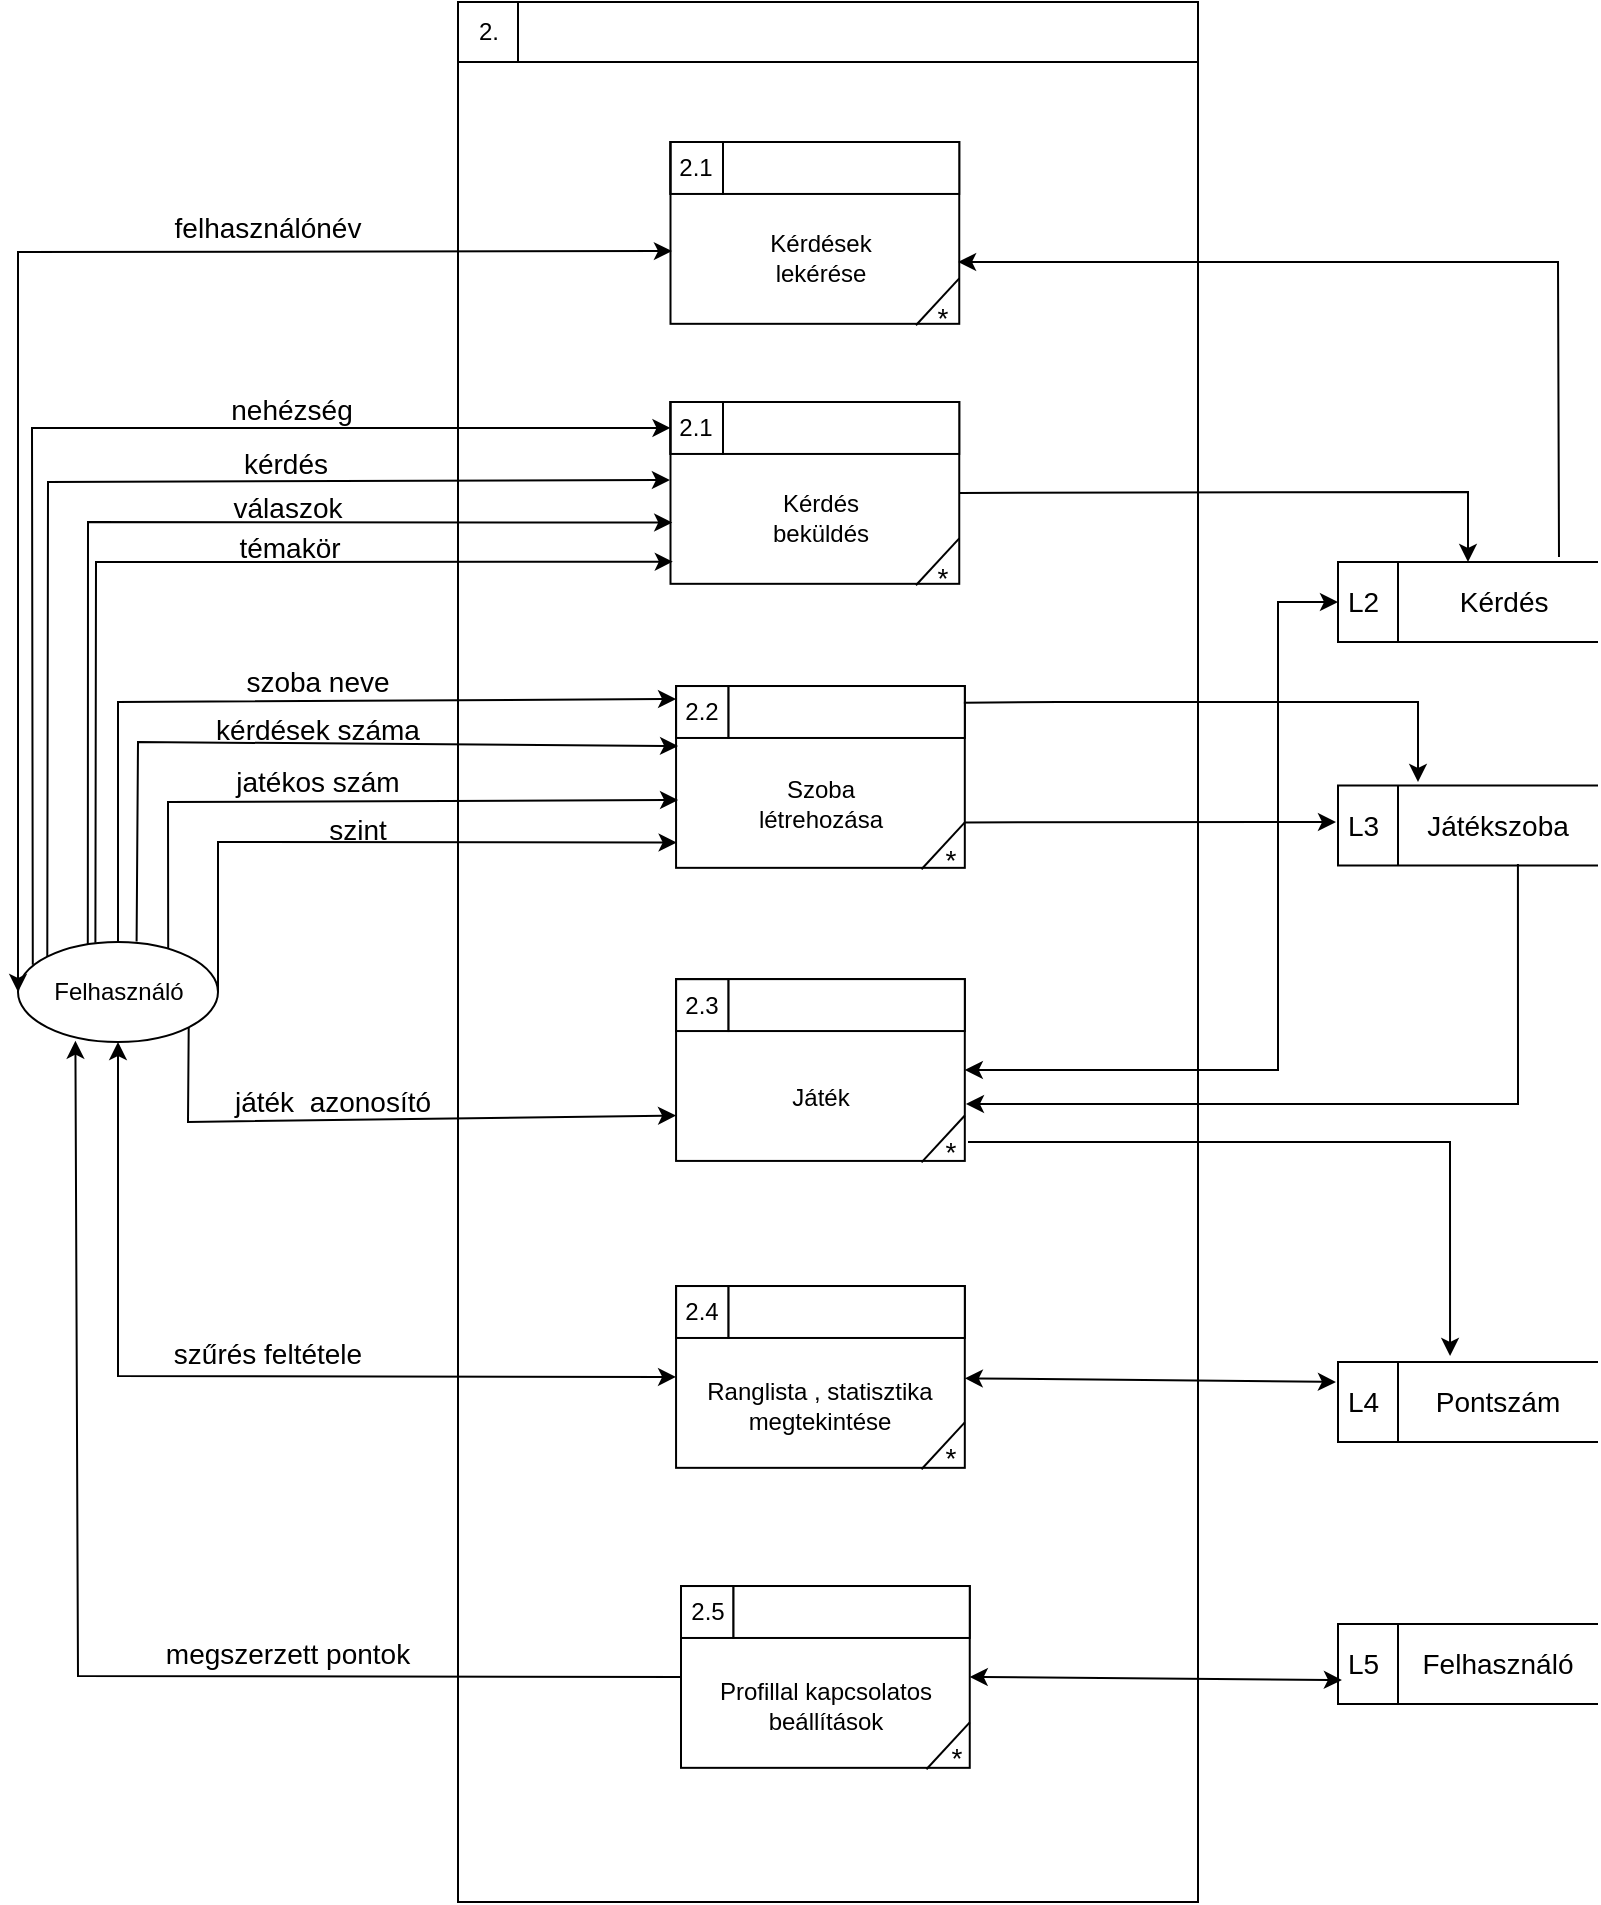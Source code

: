 <mxfile version="20.8.16" type="device"><diagram name="1 oldal" id="gafh88qSsxa4WqIVAUQz"><mxGraphModel dx="1102" dy="1198" grid="1" gridSize="10" guides="1" tooltips="1" connect="1" arrows="1" fold="1" page="1" pageScale="1" pageWidth="827" pageHeight="1169" background="#ffffff" math="0" shadow="0"><root><mxCell id="0"/><mxCell id="1" parent="0"/><mxCell id="ZIrTCsWMj2bmvXyRbAQw-6" value="Felhasználó" style="shape=ellipse;html=1;dashed=0;whitespace=wrap;perimeter=ellipsePerimeter;" parent="1" vertex="1"><mxGeometry x="30" y="520" width="100" height="50" as="geometry"/></mxCell><mxCell id="ZIrTCsWMj2bmvXyRbAQw-2" value="" style="html=1;dashed=0;whitespace=wrap;rounded=0;sketch=0;strokeColor=#000000;align=left;" parent="1" vertex="1"><mxGeometry x="250" y="50" width="370" height="950" as="geometry"/></mxCell><mxCell id="ZIrTCsWMj2bmvXyRbAQw-3" value="2." style="text;html=1;resizable=0;autosize=1;align=center;verticalAlign=middle;points=[];fillColor=none;rounded=0;sketch=0;strokeColor=#000000;" parent="1" vertex="1"><mxGeometry x="250" y="50" width="30" height="30" as="geometry"/></mxCell><mxCell id="ZIrTCsWMj2bmvXyRbAQw-5" value="" style="rounded=0;whiteSpace=wrap;html=1;sketch=0;strokeColor=#000000;align=center;" parent="1" vertex="1"><mxGeometry x="280" y="50" width="340" height="30" as="geometry"/></mxCell><mxCell id="ZIrTCsWMj2bmvXyRbAQw-7" value="" style="group" parent="1" vertex="1" connectable="0"><mxGeometry x="356.25" y="250" width="157.5" height="102.926" as="geometry"/></mxCell><mxCell id="ZIrTCsWMj2bmvXyRbAQw-8" value="" style="whiteSpace=wrap;html=1;rounded=0;sketch=0;align=left;" parent="ZIrTCsWMj2bmvXyRbAQw-7" vertex="1"><mxGeometry width="26.25" height="25.974" as="geometry"/></mxCell><mxCell id="ZIrTCsWMj2bmvXyRbAQw-19" value="" style="group" parent="ZIrTCsWMj2bmvXyRbAQw-7" vertex="1" connectable="0"><mxGeometry width="150.937" height="102.926" as="geometry"/></mxCell><mxCell id="ZIrTCsWMj2bmvXyRbAQw-9" value="" style="html=1;dashed=0;whitespace=wrap;rounded=0;sketch=0;align=left;" parent="ZIrTCsWMj2bmvXyRbAQw-19" vertex="1"><mxGeometry width="144.375" height="90.909" as="geometry"/></mxCell><mxCell id="ZIrTCsWMj2bmvXyRbAQw-10" value="2.1" style="text;html=1;fillColor=none;align=center;verticalAlign=middle;whiteSpace=wrap;rounded=0;sketch=0;strokeColor=#000000;" parent="ZIrTCsWMj2bmvXyRbAQw-19" vertex="1"><mxGeometry width="26.25" height="25.974" as="geometry"/></mxCell><mxCell id="ZIrTCsWMj2bmvXyRbAQw-13" value="*" style="text;html=1;resizable=0;autosize=1;align=center;verticalAlign=middle;points=[];fillColor=none;strokeColor=none;rounded=0;sketch=0;fontSize=14;" parent="ZIrTCsWMj2bmvXyRbAQw-19" vertex="1"><mxGeometry x="120.938" y="72.926" width="30" height="30" as="geometry"/></mxCell><mxCell id="ZIrTCsWMj2bmvXyRbAQw-15" value="" style="rounded=0;whiteSpace=wrap;html=1;" parent="ZIrTCsWMj2bmvXyRbAQw-19" vertex="1"><mxGeometry x="26.25" width="118.125" height="25.974" as="geometry"/></mxCell><mxCell id="ZIrTCsWMj2bmvXyRbAQw-17" value="Kérdés beküldés" style="text;html=1;strokeColor=none;fillColor=none;align=center;verticalAlign=middle;whiteSpace=wrap;rounded=0;" parent="ZIrTCsWMj2bmvXyRbAQw-19" vertex="1"><mxGeometry x="36.094" y="38.961" width="78.75" height="38.961" as="geometry"/></mxCell><mxCell id="ZIrTCsWMj2bmvXyRbAQw-12" value="" style="endArrow=none;html=1;entryX=1;entryY=0.75;entryDx=0;entryDy=0;exitX=0.85;exitY=1.008;exitDx=0;exitDy=0;exitPerimeter=0;rounded=0;" parent="ZIrTCsWMj2bmvXyRbAQw-19" source="ZIrTCsWMj2bmvXyRbAQw-9" target="ZIrTCsWMj2bmvXyRbAQw-9" edge="1"><mxGeometry width="50" height="50" relative="1" as="geometry"><mxPoint x="-39.375" y="25.974" as="sourcePoint"/><mxPoint x="26.25" y="-38.961" as="targetPoint"/></mxGeometry></mxCell><mxCell id="ZIrTCsWMj2bmvXyRbAQw-55" value="" style="group" parent="1" vertex="1" connectable="0"><mxGeometry x="359.03" y="390" width="151.938" height="104.006" as="geometry"/></mxCell><mxCell id="ZIrTCsWMj2bmvXyRbAQw-26" value="" style="html=1;dashed=0;whitespace=wrap;rounded=0;sketch=0;align=left;" parent="ZIrTCsWMj2bmvXyRbAQw-55" vertex="1"><mxGeometry y="2.01" width="144.375" height="90.909" as="geometry"/></mxCell><mxCell id="ZIrTCsWMj2bmvXyRbAQw-27" value="2.2" style="text;html=1;fillColor=none;align=center;verticalAlign=middle;whiteSpace=wrap;rounded=0;sketch=0;strokeColor=#000000;" parent="ZIrTCsWMj2bmvXyRbAQw-55" vertex="1"><mxGeometry y="2.01" width="26.25" height="25.974" as="geometry"/></mxCell><mxCell id="ZIrTCsWMj2bmvXyRbAQw-28" value="*" style="text;html=1;resizable=0;autosize=1;align=center;verticalAlign=middle;points=[];fillColor=none;strokeColor=none;rounded=0;sketch=0;fontSize=14;" parent="ZIrTCsWMj2bmvXyRbAQw-55" vertex="1"><mxGeometry x="121.938" y="74.006" width="30" height="30" as="geometry"/></mxCell><mxCell id="ZIrTCsWMj2bmvXyRbAQw-29" value="" style="rounded=0;whiteSpace=wrap;html=1;" parent="ZIrTCsWMj2bmvXyRbAQw-55" vertex="1"><mxGeometry x="26.25" y="2.01" width="118.125" height="25.974" as="geometry"/></mxCell><mxCell id="ZIrTCsWMj2bmvXyRbAQw-30" value="Szoba létrehozása" style="text;html=1;strokeColor=none;fillColor=none;align=center;verticalAlign=middle;whiteSpace=wrap;rounded=0;" parent="ZIrTCsWMj2bmvXyRbAQw-55" vertex="1"><mxGeometry x="32.814" y="42.011" width="78.75" height="38.961" as="geometry"/></mxCell><mxCell id="ZIrTCsWMj2bmvXyRbAQw-31" value="" style="endArrow=none;html=1;entryX=1;entryY=0.75;entryDx=0;entryDy=0;exitX=0.85;exitY=1.008;exitDx=0;exitDy=0;exitPerimeter=0;rounded=0;" parent="ZIrTCsWMj2bmvXyRbAQw-55" source="ZIrTCsWMj2bmvXyRbAQw-26" target="ZIrTCsWMj2bmvXyRbAQw-26" edge="1"><mxGeometry width="50" height="50" relative="1" as="geometry"><mxPoint x="-401.875" y="-100.006" as="sourcePoint"/><mxPoint x="-336.25" y="-164.941" as="targetPoint"/></mxGeometry></mxCell><mxCell id="ZIrTCsWMj2bmvXyRbAQw-56" value="" style="group" parent="1" vertex="1" connectable="0"><mxGeometry x="359.03" y="536.54" width="151.938" height="103.456" as="geometry"/></mxCell><mxCell id="ZIrTCsWMj2bmvXyRbAQw-33" value="" style="html=1;dashed=0;whitespace=wrap;rounded=0;sketch=0;align=left;" parent="ZIrTCsWMj2bmvXyRbAQw-56" vertex="1"><mxGeometry y="2.01" width="144.375" height="90.909" as="geometry"/></mxCell><mxCell id="ZIrTCsWMj2bmvXyRbAQw-34" value="2.3" style="text;html=1;fillColor=none;align=center;verticalAlign=middle;whiteSpace=wrap;rounded=0;sketch=0;strokeColor=#000000;" parent="ZIrTCsWMj2bmvXyRbAQw-56" vertex="1"><mxGeometry y="2.01" width="26.25" height="25.974" as="geometry"/></mxCell><mxCell id="ZIrTCsWMj2bmvXyRbAQw-35" value="*" style="text;html=1;resizable=0;autosize=1;align=center;verticalAlign=middle;points=[];fillColor=none;strokeColor=none;rounded=0;sketch=0;fontSize=14;" parent="ZIrTCsWMj2bmvXyRbAQw-56" vertex="1"><mxGeometry x="121.938" y="73.456" width="30" height="30" as="geometry"/></mxCell><mxCell id="ZIrTCsWMj2bmvXyRbAQw-36" value="" style="rounded=0;whiteSpace=wrap;html=1;" parent="ZIrTCsWMj2bmvXyRbAQw-56" vertex="1"><mxGeometry x="26.25" y="2.01" width="118.125" height="25.974" as="geometry"/></mxCell><mxCell id="ZIrTCsWMj2bmvXyRbAQw-37" value="Játék" style="text;html=1;strokeColor=none;fillColor=none;align=center;verticalAlign=middle;whiteSpace=wrap;rounded=0;" parent="ZIrTCsWMj2bmvXyRbAQw-56" vertex="1"><mxGeometry x="33.124" y="42.461" width="78.75" height="38.961" as="geometry"/></mxCell><mxCell id="ZIrTCsWMj2bmvXyRbAQw-38" value="" style="endArrow=none;html=1;entryX=1;entryY=0.75;entryDx=0;entryDy=0;exitX=0.85;exitY=1.008;exitDx=0;exitDy=0;exitPerimeter=0;rounded=0;" parent="ZIrTCsWMj2bmvXyRbAQw-56" source="ZIrTCsWMj2bmvXyRbAQw-33" target="ZIrTCsWMj2bmvXyRbAQw-33" edge="1"><mxGeometry width="50" height="50" relative="1" as="geometry"><mxPoint x="-404.845" y="-99.556" as="sourcePoint"/><mxPoint x="-339.22" y="-164.491" as="targetPoint"/></mxGeometry></mxCell><mxCell id="ZIrTCsWMj2bmvXyRbAQw-57" value="" style="group" parent="1" vertex="1" connectable="0"><mxGeometry x="359.03" y="690" width="151.938" height="103.456" as="geometry"/></mxCell><mxCell id="ZIrTCsWMj2bmvXyRbAQw-40" value="" style="html=1;dashed=0;whitespace=wrap;rounded=0;sketch=0;align=left;" parent="ZIrTCsWMj2bmvXyRbAQw-57" vertex="1"><mxGeometry y="2.01" width="144.375" height="90.909" as="geometry"/></mxCell><mxCell id="ZIrTCsWMj2bmvXyRbAQw-41" value="2.4" style="text;html=1;fillColor=none;align=center;verticalAlign=middle;whiteSpace=wrap;rounded=0;sketch=0;strokeColor=#000000;" parent="ZIrTCsWMj2bmvXyRbAQw-57" vertex="1"><mxGeometry y="2.01" width="26.25" height="25.974" as="geometry"/></mxCell><mxCell id="ZIrTCsWMj2bmvXyRbAQw-42" value="*" style="text;html=1;resizable=0;autosize=1;align=center;verticalAlign=middle;points=[];fillColor=none;strokeColor=none;rounded=0;sketch=0;fontSize=14;" parent="ZIrTCsWMj2bmvXyRbAQw-57" vertex="1"><mxGeometry x="121.938" y="73.456" width="30" height="30" as="geometry"/></mxCell><mxCell id="ZIrTCsWMj2bmvXyRbAQw-43" value="" style="rounded=0;whiteSpace=wrap;html=1;" parent="ZIrTCsWMj2bmvXyRbAQw-57" vertex="1"><mxGeometry x="26.25" y="2.01" width="118.125" height="25.974" as="geometry"/></mxCell><mxCell id="ZIrTCsWMj2bmvXyRbAQw-44" value="Ranglista , statisztika megtekintése" style="text;html=1;strokeColor=none;fillColor=none;align=center;verticalAlign=middle;whiteSpace=wrap;rounded=0;" parent="ZIrTCsWMj2bmvXyRbAQw-57" vertex="1"><mxGeometry x="7.19" y="42.46" width="130" height="38.96" as="geometry"/></mxCell><mxCell id="ZIrTCsWMj2bmvXyRbAQw-45" value="" style="endArrow=none;html=1;entryX=1;entryY=0.75;entryDx=0;entryDy=0;exitX=0.85;exitY=1.008;exitDx=0;exitDy=0;exitPerimeter=0;rounded=0;" parent="ZIrTCsWMj2bmvXyRbAQw-57" source="ZIrTCsWMj2bmvXyRbAQw-40" target="ZIrTCsWMj2bmvXyRbAQw-40" edge="1"><mxGeometry width="50" height="50" relative="1" as="geometry"><mxPoint x="-401.875" y="-109.556" as="sourcePoint"/><mxPoint x="-336.25" y="-174.491" as="targetPoint"/></mxGeometry></mxCell><mxCell id="ZIrTCsWMj2bmvXyRbAQw-58" value="" style="group" parent="1" vertex="1" connectable="0"><mxGeometry x="361.5" y="840" width="152.938" height="103.466" as="geometry"/></mxCell><mxCell id="ZIrTCsWMj2bmvXyRbAQw-47" value="" style="html=1;dashed=0;whitespace=wrap;rounded=0;sketch=0;align=left;" parent="ZIrTCsWMj2bmvXyRbAQw-58" vertex="1"><mxGeometry y="2.01" width="144.375" height="90.909" as="geometry"/></mxCell><mxCell id="ZIrTCsWMj2bmvXyRbAQw-48" value="2.5" style="text;html=1;fillColor=none;align=center;verticalAlign=middle;whiteSpace=wrap;rounded=0;sketch=0;strokeColor=#000000;" parent="ZIrTCsWMj2bmvXyRbAQw-58" vertex="1"><mxGeometry y="2.01" width="26.25" height="25.974" as="geometry"/></mxCell><mxCell id="ZIrTCsWMj2bmvXyRbAQw-49" value="*" style="text;html=1;resizable=0;autosize=1;align=center;verticalAlign=middle;points=[];fillColor=none;strokeColor=none;rounded=0;sketch=0;fontSize=14;" parent="ZIrTCsWMj2bmvXyRbAQw-58" vertex="1"><mxGeometry x="122.938" y="73.466" width="30" height="30" as="geometry"/></mxCell><mxCell id="ZIrTCsWMj2bmvXyRbAQw-50" value="" style="rounded=0;whiteSpace=wrap;html=1;" parent="ZIrTCsWMj2bmvXyRbAQw-58" vertex="1"><mxGeometry x="26.25" y="2.01" width="118.125" height="25.974" as="geometry"/></mxCell><mxCell id="ZIrTCsWMj2bmvXyRbAQw-51" value="Profillal kapcsolatos beállítások" style="text;html=1;strokeColor=none;fillColor=none;align=center;verticalAlign=middle;whiteSpace=wrap;rounded=0;" parent="ZIrTCsWMj2bmvXyRbAQw-58" vertex="1"><mxGeometry x="12.19" y="42.47" width="120" height="38.96" as="geometry"/></mxCell><mxCell id="ZIrTCsWMj2bmvXyRbAQw-52" value="" style="endArrow=none;html=1;entryX=1;entryY=0.75;entryDx=0;entryDy=0;exitX=0.85;exitY=1.008;exitDx=0;exitDy=0;exitPerimeter=0;rounded=0;" parent="ZIrTCsWMj2bmvXyRbAQw-58" source="ZIrTCsWMj2bmvXyRbAQw-47" target="ZIrTCsWMj2bmvXyRbAQw-47" edge="1"><mxGeometry width="50" height="50" relative="1" as="geometry"><mxPoint x="-405.155" y="-109.546" as="sourcePoint"/><mxPoint x="-339.53" y="-174.481" as="targetPoint"/></mxGeometry></mxCell><mxCell id="ZIrTCsWMj2bmvXyRbAQw-59" value="L2" style="html=1;dashed=0;whitespace=wrap;shape=mxgraph.dfd.dataStoreID;align=left;spacingLeft=3;points=[[0,0],[0.5,0],[1,0],[0,0.5],[1,0.5],[0,1],[0.5,1],[1,1]];fontSize=14;" parent="1" vertex="1"><mxGeometry x="690" y="330" width="130" height="40" as="geometry"/></mxCell><mxCell id="ZIrTCsWMj2bmvXyRbAQw-60" value="Kérdés&amp;nbsp;" style="text;html=1;strokeColor=none;fillColor=none;align=center;verticalAlign=middle;whiteSpace=wrap;rounded=0;fontSize=14;" parent="1" vertex="1"><mxGeometry x="730" y="335" width="90" height="30" as="geometry"/></mxCell><mxCell id="ZIrTCsWMj2bmvXyRbAQw-61" value="" style="endArrow=classic;html=1;rounded=0;fontSize=14;entryX=-0.002;entryY=0.429;entryDx=0;entryDy=0;exitX=0;exitY=0;exitDx=0;exitDy=0;entryPerimeter=0;" parent="1" target="ZIrTCsWMj2bmvXyRbAQw-9" edge="1" source="ZIrTCsWMj2bmvXyRbAQw-6"><mxGeometry width="50" height="50" relative="1" as="geometry"><mxPoint x="110" y="400" as="sourcePoint"/><mxPoint x="360" y="165" as="targetPoint"/><Array as="points"><mxPoint x="45" y="290"/></Array></mxGeometry></mxCell><mxCell id="ZIrTCsWMj2bmvXyRbAQw-62" value="kérdés" style="text;html=1;strokeColor=none;fillColor=none;align=center;verticalAlign=middle;whiteSpace=wrap;rounded=0;fontSize=14;" parent="1" vertex="1"><mxGeometry x="134" y="266.46" width="60" height="30" as="geometry"/></mxCell><mxCell id="ZIrTCsWMj2bmvXyRbAQw-63" value="" style="endArrow=classic;html=1;rounded=0;fontSize=14;entryX=0.006;entryY=0.663;entryDx=0;entryDy=0;entryPerimeter=0;exitX=0.349;exitY=0.031;exitDx=0;exitDy=0;exitPerimeter=0;" parent="1" source="ZIrTCsWMj2bmvXyRbAQw-6" target="ZIrTCsWMj2bmvXyRbAQw-9" edge="1"><mxGeometry width="50" height="50" relative="1" as="geometry"><mxPoint x="140" y="330" as="sourcePoint"/><mxPoint x="190" y="280" as="targetPoint"/><Array as="points"><mxPoint x="65" y="310"/></Array></mxGeometry></mxCell><mxCell id="ZIrTCsWMj2bmvXyRbAQw-64" value="válaszok" style="text;html=1;strokeColor=none;fillColor=none;align=center;verticalAlign=middle;whiteSpace=wrap;rounded=0;fontSize=14;" parent="1" vertex="1"><mxGeometry x="135" y="288.46" width="60" height="30" as="geometry"/></mxCell><mxCell id="ZIrTCsWMj2bmvXyRbAQw-65" value="" style="endArrow=classic;html=1;rounded=0;fontSize=14;entryX=0.5;entryY=0;entryDx=0;entryDy=0;exitX=1;exitY=0.5;exitDx=0;exitDy=0;" parent="1" source="ZIrTCsWMj2bmvXyRbAQw-9" target="ZIrTCsWMj2bmvXyRbAQw-59" edge="1"><mxGeometry width="50" height="50" relative="1" as="geometry"><mxPoint x="670" y="230" as="sourcePoint"/><mxPoint x="720" y="180" as="targetPoint"/><Array as="points"><mxPoint x="755" y="295"/></Array></mxGeometry></mxCell><mxCell id="ZIrTCsWMj2bmvXyRbAQw-66" value="" style="endArrow=classic;html=1;rounded=0;fontSize=14;entryX=0;entryY=0.25;entryDx=0;entryDy=0;" parent="1" source="ZIrTCsWMj2bmvXyRbAQw-6" target="ZIrTCsWMj2bmvXyRbAQw-27" edge="1"><mxGeometry width="50" height="50" relative="1" as="geometry"><mxPoint x="220" y="410" as="sourcePoint"/><mxPoint x="360" y="405" as="targetPoint"/><Array as="points"><mxPoint x="80" y="400"/></Array></mxGeometry></mxCell><mxCell id="ZIrTCsWMj2bmvXyRbAQw-67" value="" style="endArrow=classic;html=1;rounded=0;fontSize=14;entryX=0.007;entryY=0.33;entryDx=0;entryDy=0;entryPerimeter=0;exitX=0.593;exitY=-0.004;exitDx=0;exitDy=0;exitPerimeter=0;" parent="1" source="ZIrTCsWMj2bmvXyRbAQw-6" target="ZIrTCsWMj2bmvXyRbAQw-26" edge="1"><mxGeometry width="50" height="50" relative="1" as="geometry"><mxPoint x="220" y="410" as="sourcePoint"/><mxPoint x="270" y="360" as="targetPoint"/><Array as="points"><mxPoint x="90" y="420"/></Array></mxGeometry></mxCell><mxCell id="ZIrTCsWMj2bmvXyRbAQw-68" value="" style="endArrow=classic;html=1;rounded=0;fontSize=14;exitX=1;exitY=0.5;exitDx=0;exitDy=0;entryX=0.002;entryY=0.861;entryDx=0;entryDy=0;entryPerimeter=0;" parent="1" target="ZIrTCsWMj2bmvXyRbAQw-26" edge="1" source="ZIrTCsWMj2bmvXyRbAQw-6"><mxGeometry width="50" height="50" relative="1" as="geometry"><mxPoint x="145.456" y="409.373" as="sourcePoint"/><mxPoint x="363.944" y="343.101" as="targetPoint"/><Array as="points"><mxPoint x="130" y="470"/></Array></mxGeometry></mxCell><mxCell id="ZIrTCsWMj2bmvXyRbAQw-69" value="szoba neve" style="text;html=1;strokeColor=none;fillColor=none;align=center;verticalAlign=middle;whiteSpace=wrap;rounded=0;fontSize=14;" parent="1" vertex="1"><mxGeometry x="140" y="375" width="80" height="30" as="geometry"/></mxCell><mxCell id="ZIrTCsWMj2bmvXyRbAQw-70" value="kérdések száma" style="text;html=1;strokeColor=none;fillColor=none;align=center;verticalAlign=middle;whiteSpace=wrap;rounded=0;fontSize=14;" parent="1" vertex="1"><mxGeometry x="125" y="398.73" width="110" height="30" as="geometry"/></mxCell><mxCell id="ZIrTCsWMj2bmvXyRbAQw-71" value="szint" style="text;html=1;strokeColor=none;fillColor=none;align=center;verticalAlign=middle;whiteSpace=wrap;rounded=0;fontSize=14;" parent="1" vertex="1"><mxGeometry x="170" y="448.73" width="60" height="30" as="geometry"/></mxCell><mxCell id="ZIrTCsWMj2bmvXyRbAQw-73" value="" style="endArrow=classic;html=1;rounded=0;fontSize=14;entryX=0;entryY=0.75;entryDx=0;entryDy=0;exitX=1;exitY=1;exitDx=0;exitDy=0;" parent="1" source="ZIrTCsWMj2bmvXyRbAQw-6" target="ZIrTCsWMj2bmvXyRbAQw-33" edge="1"><mxGeometry width="50" height="50" relative="1" as="geometry"><mxPoint x="145" y="500" as="sourcePoint"/><mxPoint x="195" y="450" as="targetPoint"/><Array as="points"><mxPoint x="115" y="610"/></Array></mxGeometry></mxCell><mxCell id="ZIrTCsWMj2bmvXyRbAQw-74" value="játék&amp;nbsp; azonosító" style="text;html=1;strokeColor=none;fillColor=none;align=center;verticalAlign=middle;whiteSpace=wrap;rounded=0;fontSize=14;" parent="1" vertex="1"><mxGeometry x="125" y="585" width="125" height="30" as="geometry"/></mxCell><mxCell id="ZIrTCsWMj2bmvXyRbAQw-77" value="" style="endArrow=classic;html=1;rounded=0;fontSize=14;entryX=0;entryY=0.5;entryDx=0;entryDy=0;exitX=0.5;exitY=1;exitDx=0;exitDy=0;startArrow=classic;startFill=1;" parent="1" target="ZIrTCsWMj2bmvXyRbAQw-40" edge="1" source="ZIrTCsWMj2bmvXyRbAQw-6"><mxGeometry width="50" height="50" relative="1" as="geometry"><mxPoint x="117" y="450" as="sourcePoint"/><mxPoint x="245" y="510" as="targetPoint"/><Array as="points"><mxPoint x="80" y="737"/></Array></mxGeometry></mxCell><mxCell id="ZIrTCsWMj2bmvXyRbAQw-78" value="szűrés feltétele" style="text;html=1;strokeColor=none;fillColor=none;align=center;verticalAlign=middle;whiteSpace=wrap;rounded=0;fontSize=14;" parent="1" vertex="1"><mxGeometry x="100" y="711" width="110" height="30" as="geometry"/></mxCell><mxCell id="ZIrTCsWMj2bmvXyRbAQw-80" value="" style="endArrow=none;html=1;rounded=0;fontSize=14;exitX=0.287;exitY=0.987;exitDx=0;exitDy=0;exitPerimeter=0;entryX=0;entryY=0.5;entryDx=0;entryDy=0;startArrow=classic;startFill=1;endFill=0;" parent="1" source="ZIrTCsWMj2bmvXyRbAQw-6" target="ZIrTCsWMj2bmvXyRbAQw-47" edge="1"><mxGeometry width="50" height="50" relative="1" as="geometry"><mxPoint x="120" y="750" as="sourcePoint"/><mxPoint x="170" y="700" as="targetPoint"/><Array as="points"><mxPoint x="60" y="887"/></Array></mxGeometry></mxCell><mxCell id="ZIrTCsWMj2bmvXyRbAQw-81" value="megszerzett pontok" style="text;html=1;strokeColor=none;fillColor=none;align=center;verticalAlign=middle;whiteSpace=wrap;rounded=0;fontSize=14;" parent="1" vertex="1"><mxGeometry x="90" y="861" width="150" height="30" as="geometry"/></mxCell><mxCell id="ZIrTCsWMj2bmvXyRbAQw-85" value="" style="group" parent="1" vertex="1" connectable="0"><mxGeometry x="690" y="441.73" width="130" height="40" as="geometry"/></mxCell><mxCell id="ZIrTCsWMj2bmvXyRbAQw-83" value="L3" style="html=1;dashed=0;whitespace=wrap;shape=mxgraph.dfd.dataStoreID;align=left;spacingLeft=3;points=[[0,0],[0.5,0],[1,0],[0,0.5],[1,0.5],[0,1],[0.5,1],[1,1]];fontSize=14;" parent="ZIrTCsWMj2bmvXyRbAQw-85" vertex="1"><mxGeometry width="130" height="40" as="geometry"/></mxCell><mxCell id="ZIrTCsWMj2bmvXyRbAQw-84" value="Játékszoba" style="text;html=1;strokeColor=none;fillColor=none;align=center;verticalAlign=middle;whiteSpace=wrap;rounded=0;fontSize=14;" parent="ZIrTCsWMj2bmvXyRbAQw-85" vertex="1"><mxGeometry x="50" y="5" width="60" height="30" as="geometry"/></mxCell><mxCell id="ZIrTCsWMj2bmvXyRbAQw-86" value="" style="group" parent="1" vertex="1" connectable="0"><mxGeometry x="690" y="730" width="130" height="40" as="geometry"/></mxCell><mxCell id="ZIrTCsWMj2bmvXyRbAQw-87" value="L4" style="html=1;dashed=0;whitespace=wrap;shape=mxgraph.dfd.dataStoreID;align=left;spacingLeft=3;points=[[0,0],[0.5,0],[1,0],[0,0.5],[1,0.5],[0,1],[0.5,1],[1,1]];fontSize=14;" parent="ZIrTCsWMj2bmvXyRbAQw-86" vertex="1"><mxGeometry width="130" height="40" as="geometry"/></mxCell><mxCell id="ZIrTCsWMj2bmvXyRbAQw-88" value="Pontszám" style="text;html=1;strokeColor=none;fillColor=none;align=center;verticalAlign=middle;whiteSpace=wrap;rounded=0;fontSize=14;" parent="ZIrTCsWMj2bmvXyRbAQw-86" vertex="1"><mxGeometry x="50" y="5" width="60" height="30" as="geometry"/></mxCell><mxCell id="ZIrTCsWMj2bmvXyRbAQw-89" value="" style="endArrow=classic;html=1;rounded=0;fontSize=14;exitX=1;exitY=0.75;exitDx=0;exitDy=0;" parent="1" edge="1" source="ZIrTCsWMj2bmvXyRbAQw-26"><mxGeometry width="50" height="50" relative="1" as="geometry"><mxPoint x="510" y="460" as="sourcePoint"/><mxPoint x="689" y="460" as="targetPoint"/></mxGeometry></mxCell><mxCell id="ZIrTCsWMj2bmvXyRbAQw-90" value="" style="endArrow=classic;html=1;rounded=0;fontSize=14;exitX=0.996;exitY=0.32;exitDx=0;exitDy=0;exitPerimeter=0;" parent="1" source="ZIrTCsWMj2bmvXyRbAQw-29" edge="1"><mxGeometry width="50" height="50" relative="1" as="geometry"><mxPoint x="500" y="400" as="sourcePoint"/><mxPoint x="730" y="440" as="targetPoint"/><Array as="points"><mxPoint x="550" y="400"/><mxPoint x="570" y="400"/><mxPoint x="730" y="400"/></Array></mxGeometry></mxCell><mxCell id="ZIrTCsWMj2bmvXyRbAQw-91" value="" style="endArrow=classic;html=1;rounded=0;fontSize=14;entryX=0;entryY=0.5;entryDx=0;entryDy=0;exitX=1;exitY=0.5;exitDx=0;exitDy=0;startArrow=classic;startFill=1;" parent="1" source="ZIrTCsWMj2bmvXyRbAQw-33" target="ZIrTCsWMj2bmvXyRbAQw-59" edge="1"><mxGeometry width="50" height="50" relative="1" as="geometry"><mxPoint x="600" y="430" as="sourcePoint"/><mxPoint x="650" y="380" as="targetPoint"/><Array as="points"><mxPoint x="660" y="584"/><mxPoint x="660" y="350"/></Array></mxGeometry></mxCell><mxCell id="ZIrTCsWMj2bmvXyRbAQw-93" value="" style="endArrow=classic;startArrow=classic;html=1;rounded=0;fontSize=14;entryX=-0.008;entryY=0.25;entryDx=0;entryDy=0;entryPerimeter=0;" parent="1" source="ZIrTCsWMj2bmvXyRbAQw-40" target="ZIrTCsWMj2bmvXyRbAQw-87" edge="1"><mxGeometry width="50" height="50" relative="1" as="geometry"><mxPoint x="550" y="640" as="sourcePoint"/><mxPoint x="600" y="590" as="targetPoint"/></mxGeometry></mxCell><mxCell id="ZIrTCsWMj2bmvXyRbAQw-94" value="" style="endArrow=classic;html=1;rounded=0;fontSize=14;exitX=1.011;exitY=0.896;exitDx=0;exitDy=0;entryX=0.431;entryY=-0.075;entryDx=0;entryDy=0;entryPerimeter=0;exitPerimeter=0;" parent="1" source="ZIrTCsWMj2bmvXyRbAQw-33" target="ZIrTCsWMj2bmvXyRbAQw-87" edge="1"><mxGeometry width="50" height="50" relative="1" as="geometry"><mxPoint x="550" y="550" as="sourcePoint"/><mxPoint x="600" y="500" as="targetPoint"/><Array as="points"><mxPoint x="530" y="620"/><mxPoint x="570" y="620"/><mxPoint x="746" y="620"/></Array></mxGeometry></mxCell><mxCell id="ZIrTCsWMj2bmvXyRbAQw-95" value="" style="group" parent="1" vertex="1" connectable="0"><mxGeometry x="690" y="861" width="130" height="40" as="geometry"/></mxCell><mxCell id="ZIrTCsWMj2bmvXyRbAQw-96" value="L5" style="html=1;dashed=0;whitespace=wrap;shape=mxgraph.dfd.dataStoreID;align=left;spacingLeft=3;points=[[0,0],[0.5,0],[1,0],[0,0.5],[1,0.5],[0,1],[0.5,1],[1,1]];fontSize=14;" parent="ZIrTCsWMj2bmvXyRbAQw-95" vertex="1"><mxGeometry width="130" height="40" as="geometry"/></mxCell><mxCell id="ZIrTCsWMj2bmvXyRbAQw-97" value="Felhasználó" style="text;html=1;strokeColor=none;fillColor=none;align=center;verticalAlign=middle;whiteSpace=wrap;rounded=0;fontSize=14;" parent="ZIrTCsWMj2bmvXyRbAQw-95" vertex="1"><mxGeometry x="50" y="5" width="60" height="30" as="geometry"/></mxCell><mxCell id="ZIrTCsWMj2bmvXyRbAQw-98" value="" style="endArrow=classic;startArrow=classic;html=1;rounded=0;fontSize=14;exitX=1;exitY=0.5;exitDx=0;exitDy=0;entryX=0.015;entryY=0.7;entryDx=0;entryDy=0;entryPerimeter=0;" parent="1" source="ZIrTCsWMj2bmvXyRbAQw-47" edge="1" target="ZIrTCsWMj2bmvXyRbAQw-96"><mxGeometry width="50" height="50" relative="1" as="geometry"><mxPoint x="590" y="781.73" as="sourcePoint"/><mxPoint x="690" y="757" as="targetPoint"/></mxGeometry></mxCell><mxCell id="tvwWdNgOZm2MQ7-c9Dvy-1" value="" style="group" vertex="1" connectable="0" parent="1"><mxGeometry x="356.25" y="120" width="157.5" height="102.926" as="geometry"/></mxCell><mxCell id="tvwWdNgOZm2MQ7-c9Dvy-2" value="" style="whiteSpace=wrap;html=1;rounded=0;sketch=0;align=left;" vertex="1" parent="tvwWdNgOZm2MQ7-c9Dvy-1"><mxGeometry width="26.25" height="25.974" as="geometry"/></mxCell><mxCell id="tvwWdNgOZm2MQ7-c9Dvy-3" value="" style="group" vertex="1" connectable="0" parent="tvwWdNgOZm2MQ7-c9Dvy-1"><mxGeometry width="150.937" height="102.926" as="geometry"/></mxCell><mxCell id="tvwWdNgOZm2MQ7-c9Dvy-4" value="" style="html=1;dashed=0;whitespace=wrap;rounded=0;sketch=0;align=left;" vertex="1" parent="tvwWdNgOZm2MQ7-c9Dvy-3"><mxGeometry width="144.375" height="90.909" as="geometry"/></mxCell><mxCell id="tvwWdNgOZm2MQ7-c9Dvy-5" value="2.1" style="text;html=1;fillColor=none;align=center;verticalAlign=middle;whiteSpace=wrap;rounded=0;sketch=0;strokeColor=#000000;" vertex="1" parent="tvwWdNgOZm2MQ7-c9Dvy-3"><mxGeometry width="26.25" height="25.974" as="geometry"/></mxCell><mxCell id="tvwWdNgOZm2MQ7-c9Dvy-6" value="*" style="text;html=1;resizable=0;autosize=1;align=center;verticalAlign=middle;points=[];fillColor=none;strokeColor=none;rounded=0;sketch=0;fontSize=14;" vertex="1" parent="tvwWdNgOZm2MQ7-c9Dvy-3"><mxGeometry x="120.938" y="72.926" width="30" height="30" as="geometry"/></mxCell><mxCell id="tvwWdNgOZm2MQ7-c9Dvy-7" value="" style="rounded=0;whiteSpace=wrap;html=1;" vertex="1" parent="tvwWdNgOZm2MQ7-c9Dvy-3"><mxGeometry x="26.25" width="118.125" height="25.974" as="geometry"/></mxCell><mxCell id="tvwWdNgOZm2MQ7-c9Dvy-8" value="Kérdések lekérése" style="text;html=1;strokeColor=none;fillColor=none;align=center;verticalAlign=middle;whiteSpace=wrap;rounded=0;" vertex="1" parent="tvwWdNgOZm2MQ7-c9Dvy-3"><mxGeometry x="36.094" y="38.961" width="78.75" height="38.961" as="geometry"/></mxCell><mxCell id="tvwWdNgOZm2MQ7-c9Dvy-9" value="" style="endArrow=none;html=1;entryX=1;entryY=0.75;entryDx=0;entryDy=0;exitX=0.85;exitY=1.008;exitDx=0;exitDy=0;exitPerimeter=0;rounded=0;" edge="1" parent="tvwWdNgOZm2MQ7-c9Dvy-3" source="tvwWdNgOZm2MQ7-c9Dvy-4" target="tvwWdNgOZm2MQ7-c9Dvy-4"><mxGeometry width="50" height="50" relative="1" as="geometry"><mxPoint x="-39.375" y="25.974" as="sourcePoint"/><mxPoint x="26.25" y="-38.961" as="targetPoint"/></mxGeometry></mxCell><mxCell id="tvwWdNgOZm2MQ7-c9Dvy-11" value="" style="endArrow=classic;html=1;rounded=0;entryX=0.007;entryY=0.627;entryDx=0;entryDy=0;entryPerimeter=0;exitX=0.751;exitY=0.069;exitDx=0;exitDy=0;exitPerimeter=0;" edge="1" parent="1" source="ZIrTCsWMj2bmvXyRbAQw-6" target="ZIrTCsWMj2bmvXyRbAQw-26"><mxGeometry width="50" height="50" relative="1" as="geometry"><mxPoint x="105" y="520" as="sourcePoint"/><mxPoint x="330" y="560" as="targetPoint"/><Array as="points"><mxPoint x="105" y="450"/></Array></mxGeometry></mxCell><mxCell id="tvwWdNgOZm2MQ7-c9Dvy-12" value="jatékos szám" style="text;html=1;strokeColor=none;fillColor=none;align=center;verticalAlign=middle;whiteSpace=wrap;rounded=0;fontSize=14;" vertex="1" parent="1"><mxGeometry x="130" y="424.73" width="100" height="30" as="geometry"/></mxCell><mxCell id="tvwWdNgOZm2MQ7-c9Dvy-13" value="" style="endArrow=none;html=1;rounded=0;entryX=0.85;entryY=-0.063;entryDx=0;entryDy=0;entryPerimeter=0;exitX=0.996;exitY=0.66;exitDx=0;exitDy=0;exitPerimeter=0;startArrow=classic;startFill=1;endFill=0;" edge="1" parent="1" source="tvwWdNgOZm2MQ7-c9Dvy-4" target="ZIrTCsWMj2bmvXyRbAQw-59"><mxGeometry width="50" height="50" relative="1" as="geometry"><mxPoint x="660" y="196.46" as="sourcePoint"/><mxPoint x="710" y="146.46" as="targetPoint"/><Array as="points"><mxPoint x="800" y="180"/></Array></mxGeometry></mxCell><mxCell id="tvwWdNgOZm2MQ7-c9Dvy-14" value="" style="endArrow=classic;html=1;rounded=0;entryX=0.005;entryY=0.6;entryDx=0;entryDy=0;entryPerimeter=0;exitX=0;exitY=0.5;exitDx=0;exitDy=0;startArrow=classic;startFill=1;" edge="1" parent="1" source="ZIrTCsWMj2bmvXyRbAQw-6" target="tvwWdNgOZm2MQ7-c9Dvy-4"><mxGeometry width="50" height="50" relative="1" as="geometry"><mxPoint x="20" y="540" as="sourcePoint"/><mxPoint x="170" y="150" as="targetPoint"/><Array as="points"><mxPoint x="30" y="175"/></Array></mxGeometry></mxCell><mxCell id="tvwWdNgOZm2MQ7-c9Dvy-17" value="felhasználónév" style="text;html=1;strokeColor=none;fillColor=none;align=center;verticalAlign=middle;whiteSpace=wrap;rounded=0;fontSize=14;" vertex="1" parent="1"><mxGeometry x="125" y="148.46" width="60" height="30" as="geometry"/></mxCell><mxCell id="tvwWdNgOZm2MQ7-c9Dvy-18" value="" style="endArrow=classic;html=1;rounded=0;exitX=0.387;exitY=0.008;exitDx=0;exitDy=0;exitPerimeter=0;entryX=0.008;entryY=0.878;entryDx=0;entryDy=0;entryPerimeter=0;" edge="1" parent="1" source="ZIrTCsWMj2bmvXyRbAQw-6" target="ZIrTCsWMj2bmvXyRbAQw-9"><mxGeometry width="50" height="50" relative="1" as="geometry"><mxPoint x="340" y="580" as="sourcePoint"/><mxPoint x="350" y="330" as="targetPoint"/><Array as="points"><mxPoint x="69" y="330"/></Array></mxGeometry></mxCell><mxCell id="tvwWdNgOZm2MQ7-c9Dvy-19" value="témakör" style="text;html=1;strokeColor=none;fillColor=none;align=center;verticalAlign=middle;whiteSpace=wrap;rounded=0;fontSize=14;" vertex="1" parent="1"><mxGeometry x="136" y="308.46" width="60" height="30" as="geometry"/></mxCell><mxCell id="tvwWdNgOZm2MQ7-c9Dvy-20" value="" style="endArrow=classic;html=1;rounded=0;exitX=0.074;exitY=0.228;exitDx=0;exitDy=0;exitPerimeter=0;entryX=0;entryY=0.5;entryDx=0;entryDy=0;" edge="1" parent="1" source="ZIrTCsWMj2bmvXyRbAQw-6" target="ZIrTCsWMj2bmvXyRbAQw-10"><mxGeometry width="50" height="50" relative="1" as="geometry"><mxPoint x="200" y="440" as="sourcePoint"/><mxPoint x="250" y="390" as="targetPoint"/><Array as="points"><mxPoint x="37" y="263"/></Array></mxGeometry></mxCell><mxCell id="tvwWdNgOZm2MQ7-c9Dvy-21" value="nehézség" style="text;html=1;strokeColor=none;fillColor=none;align=center;verticalAlign=middle;whiteSpace=wrap;rounded=0;fontSize=14;" vertex="1" parent="1"><mxGeometry x="137" y="239.46" width="60" height="30" as="geometry"/></mxCell><mxCell id="tvwWdNgOZm2MQ7-c9Dvy-22" value="" style="endArrow=classic;html=1;rounded=0;exitX=0.692;exitY=0.982;exitDx=0;exitDy=0;exitPerimeter=0;entryX=1.004;entryY=0.687;entryDx=0;entryDy=0;entryPerimeter=0;" edge="1" parent="1" source="ZIrTCsWMj2bmvXyRbAQw-83" target="ZIrTCsWMj2bmvXyRbAQw-33"><mxGeometry width="50" height="50" relative="1" as="geometry"><mxPoint x="350" y="520" as="sourcePoint"/><mxPoint x="400" y="470" as="targetPoint"/><Array as="points"><mxPoint x="780" y="601"/></Array></mxGeometry></mxCell></root></mxGraphModel></diagram></mxfile>
